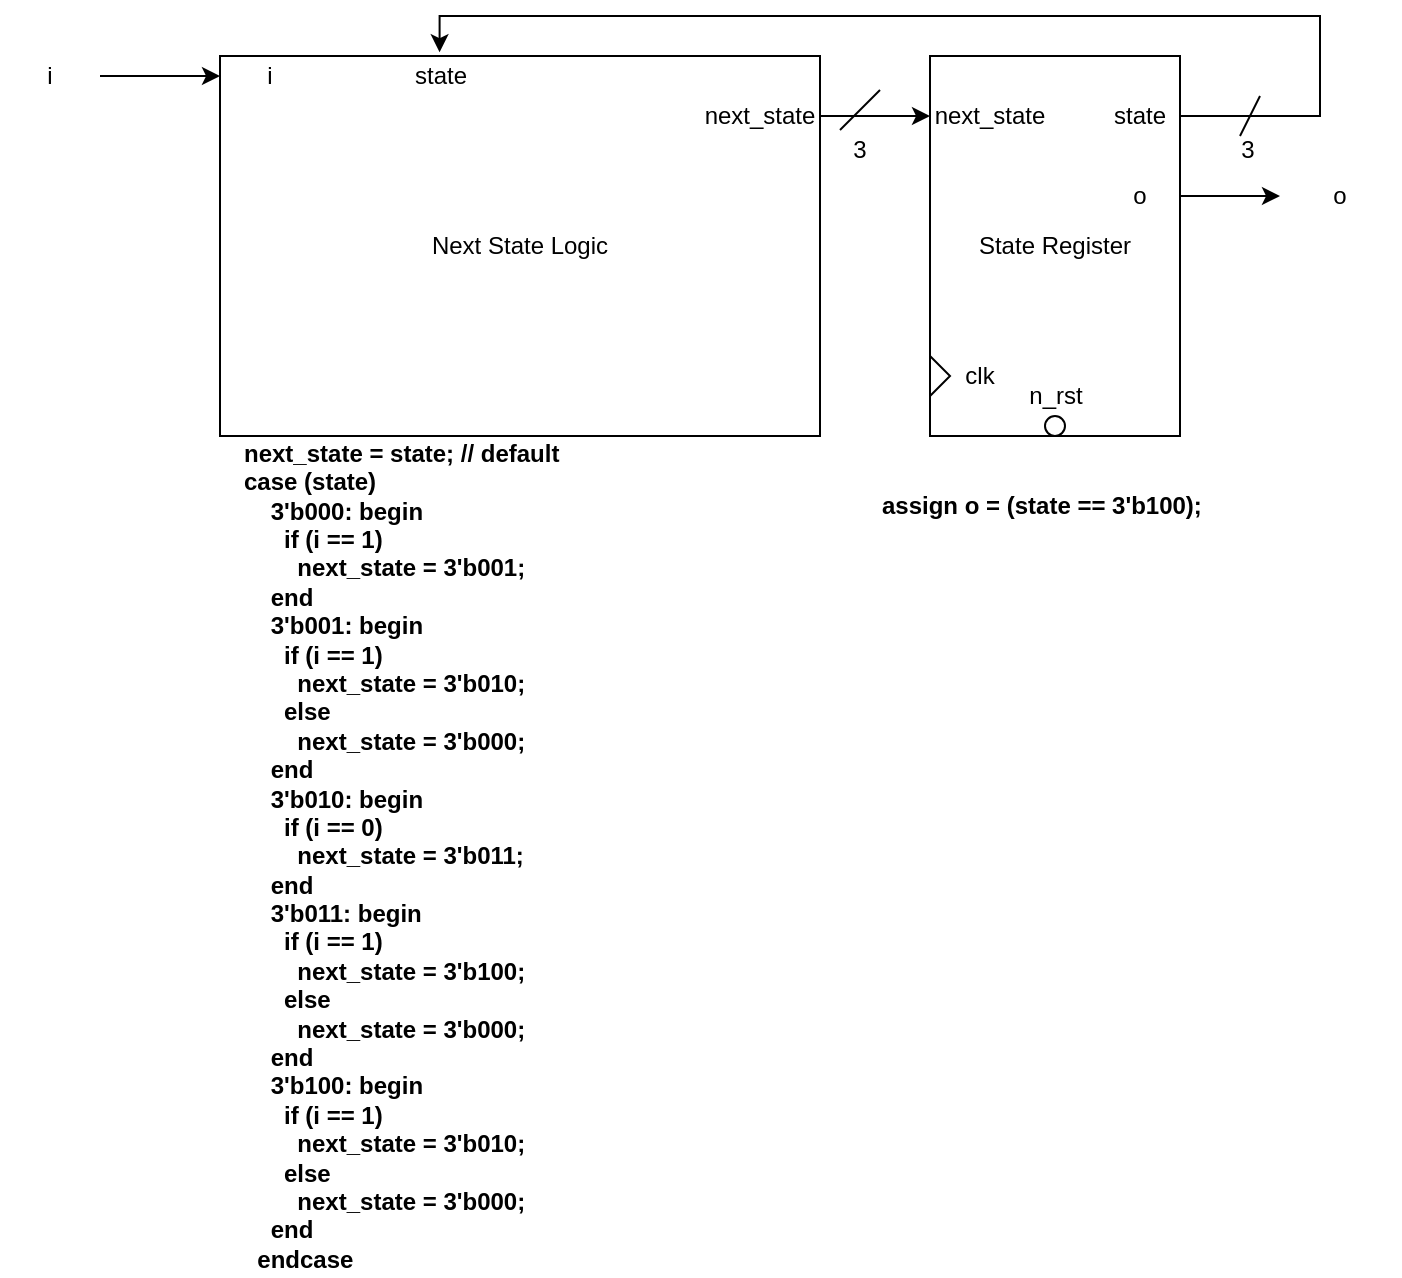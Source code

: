 <mxfile version="14.4.3" type="device"><diagram id="qUpsCeQ9FSwcRRfxqpDJ" name="Page-1"><mxGraphModel dx="858" dy="695" grid="1" gridSize="10" guides="1" tooltips="1" connect="1" arrows="1" fold="1" page="1" pageScale="1" pageWidth="850" pageHeight="1100" math="0" shadow="0"><root><mxCell id="0"/><mxCell id="1" parent="0"/><mxCell id="PDjSOgbXImCNaXerzlYH-1" value="State Register" style="rounded=0;whiteSpace=wrap;html=1;" vertex="1" parent="1"><mxGeometry x="535" y="160" width="125" height="190" as="geometry"/></mxCell><mxCell id="PDjSOgbXImCNaXerzlYH-2" value="" style="triangle;whiteSpace=wrap;html=1;" vertex="1" parent="1"><mxGeometry x="535" y="310" width="10" height="20" as="geometry"/></mxCell><mxCell id="PDjSOgbXImCNaXerzlYH-3" value="" style="ellipse;whiteSpace=wrap;html=1;aspect=fixed;" vertex="1" parent="1"><mxGeometry x="592.5" y="340" width="10" height="10" as="geometry"/></mxCell><mxCell id="PDjSOgbXImCNaXerzlYH-4" value="clk" style="text;html=1;strokeColor=none;fillColor=none;align=center;verticalAlign=middle;whiteSpace=wrap;rounded=0;" vertex="1" parent="1"><mxGeometry x="545" y="310" width="30" height="20" as="geometry"/></mxCell><mxCell id="PDjSOgbXImCNaXerzlYH-5" value="n_rst" style="text;html=1;strokeColor=none;fillColor=none;align=center;verticalAlign=middle;whiteSpace=wrap;rounded=0;" vertex="1" parent="1"><mxGeometry x="582.5" y="320" width="30" height="20" as="geometry"/></mxCell><mxCell id="PDjSOgbXImCNaXerzlYH-6" value="" style="edgeStyle=orthogonalEdgeStyle;rounded=0;orthogonalLoop=1;jettySize=auto;html=1;entryX=0.366;entryY=-0.01;entryDx=0;entryDy=0;entryPerimeter=0;" edge="1" parent="1" source="PDjSOgbXImCNaXerzlYH-7" target="PDjSOgbXImCNaXerzlYH-8"><mxGeometry x="-0.8" relative="1" as="geometry"><Array as="points"><mxPoint x="730" y="190"/><mxPoint x="730" y="140"/><mxPoint x="290" y="140"/></Array><mxPoint as="offset"/></mxGeometry></mxCell><mxCell id="PDjSOgbXImCNaXerzlYH-7" value="state" style="text;html=1;strokeColor=none;fillColor=none;align=center;verticalAlign=middle;whiteSpace=wrap;rounded=0;" vertex="1" parent="1"><mxGeometry x="620" y="180" width="40" height="20" as="geometry"/></mxCell><mxCell id="PDjSOgbXImCNaXerzlYH-8" value="Next State Logic" style="rounded=0;whiteSpace=wrap;html=1;" vertex="1" parent="1"><mxGeometry x="180" y="160" width="300" height="190" as="geometry"/></mxCell><mxCell id="PDjSOgbXImCNaXerzlYH-9" value="next_state" style="text;html=1;strokeColor=none;fillColor=none;align=center;verticalAlign=middle;whiteSpace=wrap;rounded=0;" vertex="1" parent="1"><mxGeometry x="535" y="180" width="60" height="20" as="geometry"/></mxCell><mxCell id="PDjSOgbXImCNaXerzlYH-10" style="edgeStyle=orthogonalEdgeStyle;rounded=0;orthogonalLoop=1;jettySize=auto;html=1;entryX=0;entryY=0.5;entryDx=0;entryDy=0;" edge="1" parent="1" source="PDjSOgbXImCNaXerzlYH-11" target="PDjSOgbXImCNaXerzlYH-9"><mxGeometry relative="1" as="geometry"/></mxCell><mxCell id="PDjSOgbXImCNaXerzlYH-11" value="next_state" style="text;html=1;strokeColor=none;fillColor=none;align=center;verticalAlign=middle;whiteSpace=wrap;rounded=0;" vertex="1" parent="1"><mxGeometry x="420" y="180" width="60" height="20" as="geometry"/></mxCell><mxCell id="PDjSOgbXImCNaXerzlYH-12" value="state" style="text;html=1;strokeColor=none;fillColor=none;align=center;verticalAlign=middle;whiteSpace=wrap;rounded=0;" vertex="1" parent="1"><mxGeometry x="272.5" y="165" width="35" height="10" as="geometry"/></mxCell><mxCell id="PDjSOgbXImCNaXerzlYH-16" value="i" style="text;html=1;strokeColor=none;fillColor=none;align=center;verticalAlign=middle;whiteSpace=wrap;rounded=0;" vertex="1" parent="1"><mxGeometry x="180" y="160" width="50" height="20" as="geometry"/></mxCell><mxCell id="PDjSOgbXImCNaXerzlYH-17" style="edgeStyle=orthogonalEdgeStyle;rounded=0;orthogonalLoop=1;jettySize=auto;html=1;entryX=0;entryY=0.5;entryDx=0;entryDy=0;" edge="1" parent="1" source="PDjSOgbXImCNaXerzlYH-18" target="PDjSOgbXImCNaXerzlYH-16"><mxGeometry relative="1" as="geometry"/></mxCell><mxCell id="PDjSOgbXImCNaXerzlYH-18" value="i" style="text;html=1;strokeColor=none;fillColor=none;align=center;verticalAlign=middle;whiteSpace=wrap;rounded=0;" vertex="1" parent="1"><mxGeometry x="70" y="160" width="50" height="20" as="geometry"/></mxCell><mxCell id="PDjSOgbXImCNaXerzlYH-19" value="" style="endArrow=none;html=1;" edge="1" parent="1"><mxGeometry width="50" height="50" relative="1" as="geometry"><mxPoint x="690" y="200" as="sourcePoint"/><mxPoint x="700" y="180" as="targetPoint"/></mxGeometry></mxCell><mxCell id="PDjSOgbXImCNaXerzlYH-20" value="&lt;div align=&quot;left&quot;&gt;&lt;div align=&quot;left&quot;&gt;next_state = state; // default&lt;/div&gt;&lt;div align=&quot;left&quot;&gt;case (state)&lt;/div&gt;&lt;div align=&quot;left&quot;&gt;&amp;nbsp; &amp;nbsp; 3'b000: begin&lt;/div&gt;&lt;div align=&quot;left&quot;&gt;&amp;nbsp; &amp;nbsp; &amp;nbsp; if (i == 1)&lt;/div&gt;&lt;div align=&quot;left&quot;&gt;&amp;nbsp; &amp;nbsp; &amp;nbsp; &amp;nbsp; next_state = 3'b001;&lt;/div&gt;&lt;div align=&quot;left&quot;&gt;&amp;nbsp; &amp;nbsp; end&lt;/div&gt;&lt;div align=&quot;left&quot;&gt;&amp;nbsp; &amp;nbsp; 3'b001: begin&lt;/div&gt;&lt;div align=&quot;left&quot;&gt;&amp;nbsp; &amp;nbsp; &amp;nbsp; if (i == 1)&lt;/div&gt;&lt;div align=&quot;left&quot;&gt;&amp;nbsp; &amp;nbsp; &amp;nbsp; &amp;nbsp; next_state = 3'b010;&lt;/div&gt;&lt;div align=&quot;left&quot;&gt;&amp;nbsp; &amp;nbsp; &amp;nbsp; else&lt;/div&gt;&lt;div align=&quot;left&quot;&gt;&amp;nbsp; &amp;nbsp; &amp;nbsp; &amp;nbsp; next_state = 3'b000;&lt;/div&gt;&lt;div align=&quot;left&quot;&gt;&amp;nbsp; &amp;nbsp; end&lt;/div&gt;&lt;div align=&quot;left&quot;&gt;&amp;nbsp; &amp;nbsp; 3'b010: begin&lt;/div&gt;&lt;div align=&quot;left&quot;&gt;&amp;nbsp; &amp;nbsp; &amp;nbsp; if (i == 0)&lt;/div&gt;&lt;div align=&quot;left&quot;&gt;&amp;nbsp; &amp;nbsp; &amp;nbsp; &amp;nbsp; next_state = 3'b011;&lt;/div&gt;&lt;div align=&quot;left&quot;&gt;&amp;nbsp; &amp;nbsp; end&lt;/div&gt;&lt;div align=&quot;left&quot;&gt;&amp;nbsp; &amp;nbsp; 3'b011: begin&lt;/div&gt;&lt;div align=&quot;left&quot;&gt;&amp;nbsp; &amp;nbsp; &amp;nbsp; if (i == 1)&lt;/div&gt;&lt;div align=&quot;left&quot;&gt;&amp;nbsp; &amp;nbsp; &amp;nbsp; &amp;nbsp; next_state = 3'b100;&lt;/div&gt;&lt;div align=&quot;left&quot;&gt;&amp;nbsp; &amp;nbsp; &amp;nbsp; else&lt;/div&gt;&lt;div align=&quot;left&quot;&gt;&amp;nbsp; &amp;nbsp; &amp;nbsp; &amp;nbsp; next_state = 3'b000;&lt;/div&gt;&lt;div align=&quot;left&quot;&gt;&amp;nbsp; &amp;nbsp; end&lt;/div&gt;&lt;div align=&quot;left&quot;&gt;&amp;nbsp; &amp;nbsp; 3'b100: begin&lt;/div&gt;&lt;div align=&quot;left&quot;&gt;&amp;nbsp; &amp;nbsp; &amp;nbsp; if (i == 1)&lt;/div&gt;&lt;div align=&quot;left&quot;&gt;&amp;nbsp; &amp;nbsp; &amp;nbsp; &amp;nbsp; next_state = 3'b010;&lt;/div&gt;&lt;div align=&quot;left&quot;&gt;&amp;nbsp; &amp;nbsp; &amp;nbsp; else&lt;/div&gt;&lt;div align=&quot;left&quot;&gt;&amp;nbsp; &amp;nbsp; &amp;nbsp; &amp;nbsp; next_state = 3'b000;&lt;/div&gt;&lt;div align=&quot;left&quot;&gt;&amp;nbsp; &amp;nbsp; end&lt;/div&gt;&lt;div align=&quot;left&quot;&gt;&amp;nbsp; endcase&lt;/div&gt;&lt;/div&gt;" style="text;html=1;strokeColor=none;fillColor=none;align=left;verticalAlign=middle;whiteSpace=wrap;rounded=0;fontStyle=1" vertex="1" parent="1"><mxGeometry x="190" y="350" width="280" height="420" as="geometry"/></mxCell><mxCell id="PDjSOgbXImCNaXerzlYH-21" value="3" style="text;html=1;strokeColor=none;fillColor=none;align=center;verticalAlign=middle;whiteSpace=wrap;rounded=0;" vertex="1" parent="1"><mxGeometry x="689" y="202" width="10" height="10" as="geometry"/></mxCell><mxCell id="PDjSOgbXImCNaXerzlYH-27" style="edgeStyle=orthogonalEdgeStyle;rounded=0;orthogonalLoop=1;jettySize=auto;html=1;" edge="1" parent="1" source="PDjSOgbXImCNaXerzlYH-28"><mxGeometry relative="1" as="geometry"><mxPoint x="710" y="230" as="targetPoint"/></mxGeometry></mxCell><mxCell id="PDjSOgbXImCNaXerzlYH-28" value="o" style="text;html=1;strokeColor=none;fillColor=none;align=center;verticalAlign=middle;whiteSpace=wrap;rounded=0;" vertex="1" parent="1"><mxGeometry x="620" y="220" width="40" height="20" as="geometry"/></mxCell><mxCell id="PDjSOgbXImCNaXerzlYH-29" value="o" style="text;html=1;strokeColor=none;fillColor=none;align=center;verticalAlign=middle;whiteSpace=wrap;rounded=0;" vertex="1" parent="1"><mxGeometry x="710" y="220" width="60" height="20" as="geometry"/></mxCell><mxCell id="PDjSOgbXImCNaXerzlYH-30" value="" style="endArrow=none;html=1;" edge="1" parent="1"><mxGeometry width="50" height="50" relative="1" as="geometry"><mxPoint x="490" y="197" as="sourcePoint"/><mxPoint x="510" y="177" as="targetPoint"/></mxGeometry></mxCell><mxCell id="PDjSOgbXImCNaXerzlYH-31" value="3" style="text;html=1;strokeColor=none;fillColor=none;align=center;verticalAlign=middle;whiteSpace=wrap;rounded=0;" vertex="1" parent="1"><mxGeometry x="490.0" y="197" width="20" height="20" as="geometry"/></mxCell><mxCell id="PDjSOgbXImCNaXerzlYH-33" value="&lt;div align=&quot;left&quot;&gt;&lt;div align=&quot;left&quot;&gt;assign o = (state == 3'b100);&lt;/div&gt;&lt;/div&gt;" style="text;html=1;strokeColor=none;fillColor=none;align=left;verticalAlign=middle;whiteSpace=wrap;rounded=0;fontStyle=1" vertex="1" parent="1"><mxGeometry x="509" y="360" width="180" height="50" as="geometry"/></mxCell></root></mxGraphModel></diagram></mxfile>